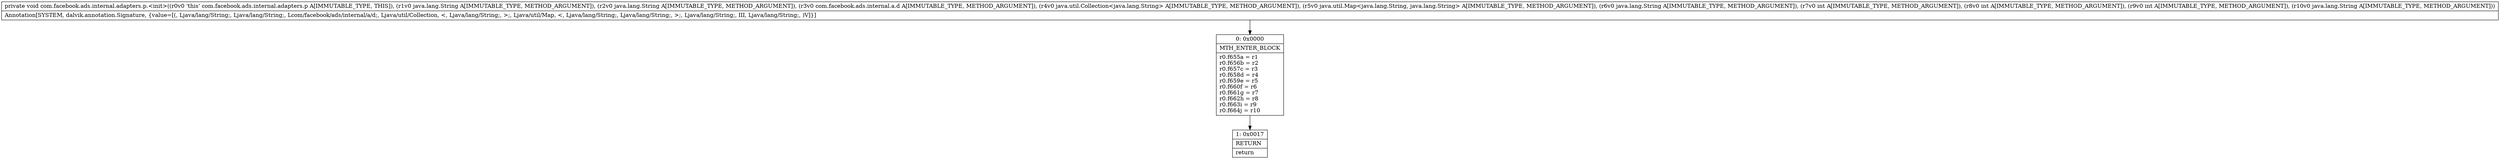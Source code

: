 digraph "CFG forcom.facebook.ads.internal.adapters.p.\<init\>(Ljava\/lang\/String;Ljava\/lang\/String;Lcom\/facebook\/ads\/internal\/a\/d;Ljava\/util\/Collection;Ljava\/util\/Map;Ljava\/lang\/String;IIILjava\/lang\/String;)V" {
Node_0 [shape=record,label="{0\:\ 0x0000|MTH_ENTER_BLOCK\l|r0.f655a = r1\lr0.f656b = r2\lr0.f657c = r3\lr0.f658d = r4\lr0.f659e = r5\lr0.f660f = r6\lr0.f661g = r7\lr0.f662h = r8\lr0.f663i = r9\lr0.f664j = r10\l}"];
Node_1 [shape=record,label="{1\:\ 0x0017|RETURN\l|return\l}"];
MethodNode[shape=record,label="{private void com.facebook.ads.internal.adapters.p.\<init\>((r0v0 'this' com.facebook.ads.internal.adapters.p A[IMMUTABLE_TYPE, THIS]), (r1v0 java.lang.String A[IMMUTABLE_TYPE, METHOD_ARGUMENT]), (r2v0 java.lang.String A[IMMUTABLE_TYPE, METHOD_ARGUMENT]), (r3v0 com.facebook.ads.internal.a.d A[IMMUTABLE_TYPE, METHOD_ARGUMENT]), (r4v0 java.util.Collection\<java.lang.String\> A[IMMUTABLE_TYPE, METHOD_ARGUMENT]), (r5v0 java.util.Map\<java.lang.String, java.lang.String\> A[IMMUTABLE_TYPE, METHOD_ARGUMENT]), (r6v0 java.lang.String A[IMMUTABLE_TYPE, METHOD_ARGUMENT]), (r7v0 int A[IMMUTABLE_TYPE, METHOD_ARGUMENT]), (r8v0 int A[IMMUTABLE_TYPE, METHOD_ARGUMENT]), (r9v0 int A[IMMUTABLE_TYPE, METHOD_ARGUMENT]), (r10v0 java.lang.String A[IMMUTABLE_TYPE, METHOD_ARGUMENT]))  | Annotation[SYSTEM, dalvik.annotation.Signature, \{value=[(, Ljava\/lang\/String;, Ljava\/lang\/String;, Lcom\/facebook\/ads\/internal\/a\/d;, Ljava\/util\/Collection, \<, Ljava\/lang\/String;, \>;, Ljava\/util\/Map, \<, Ljava\/lang\/String;, Ljava\/lang\/String;, \>;, Ljava\/lang\/String;, III, Ljava\/lang\/String;, )V]\}]\l}"];
MethodNode -> Node_0;
Node_0 -> Node_1;
}

